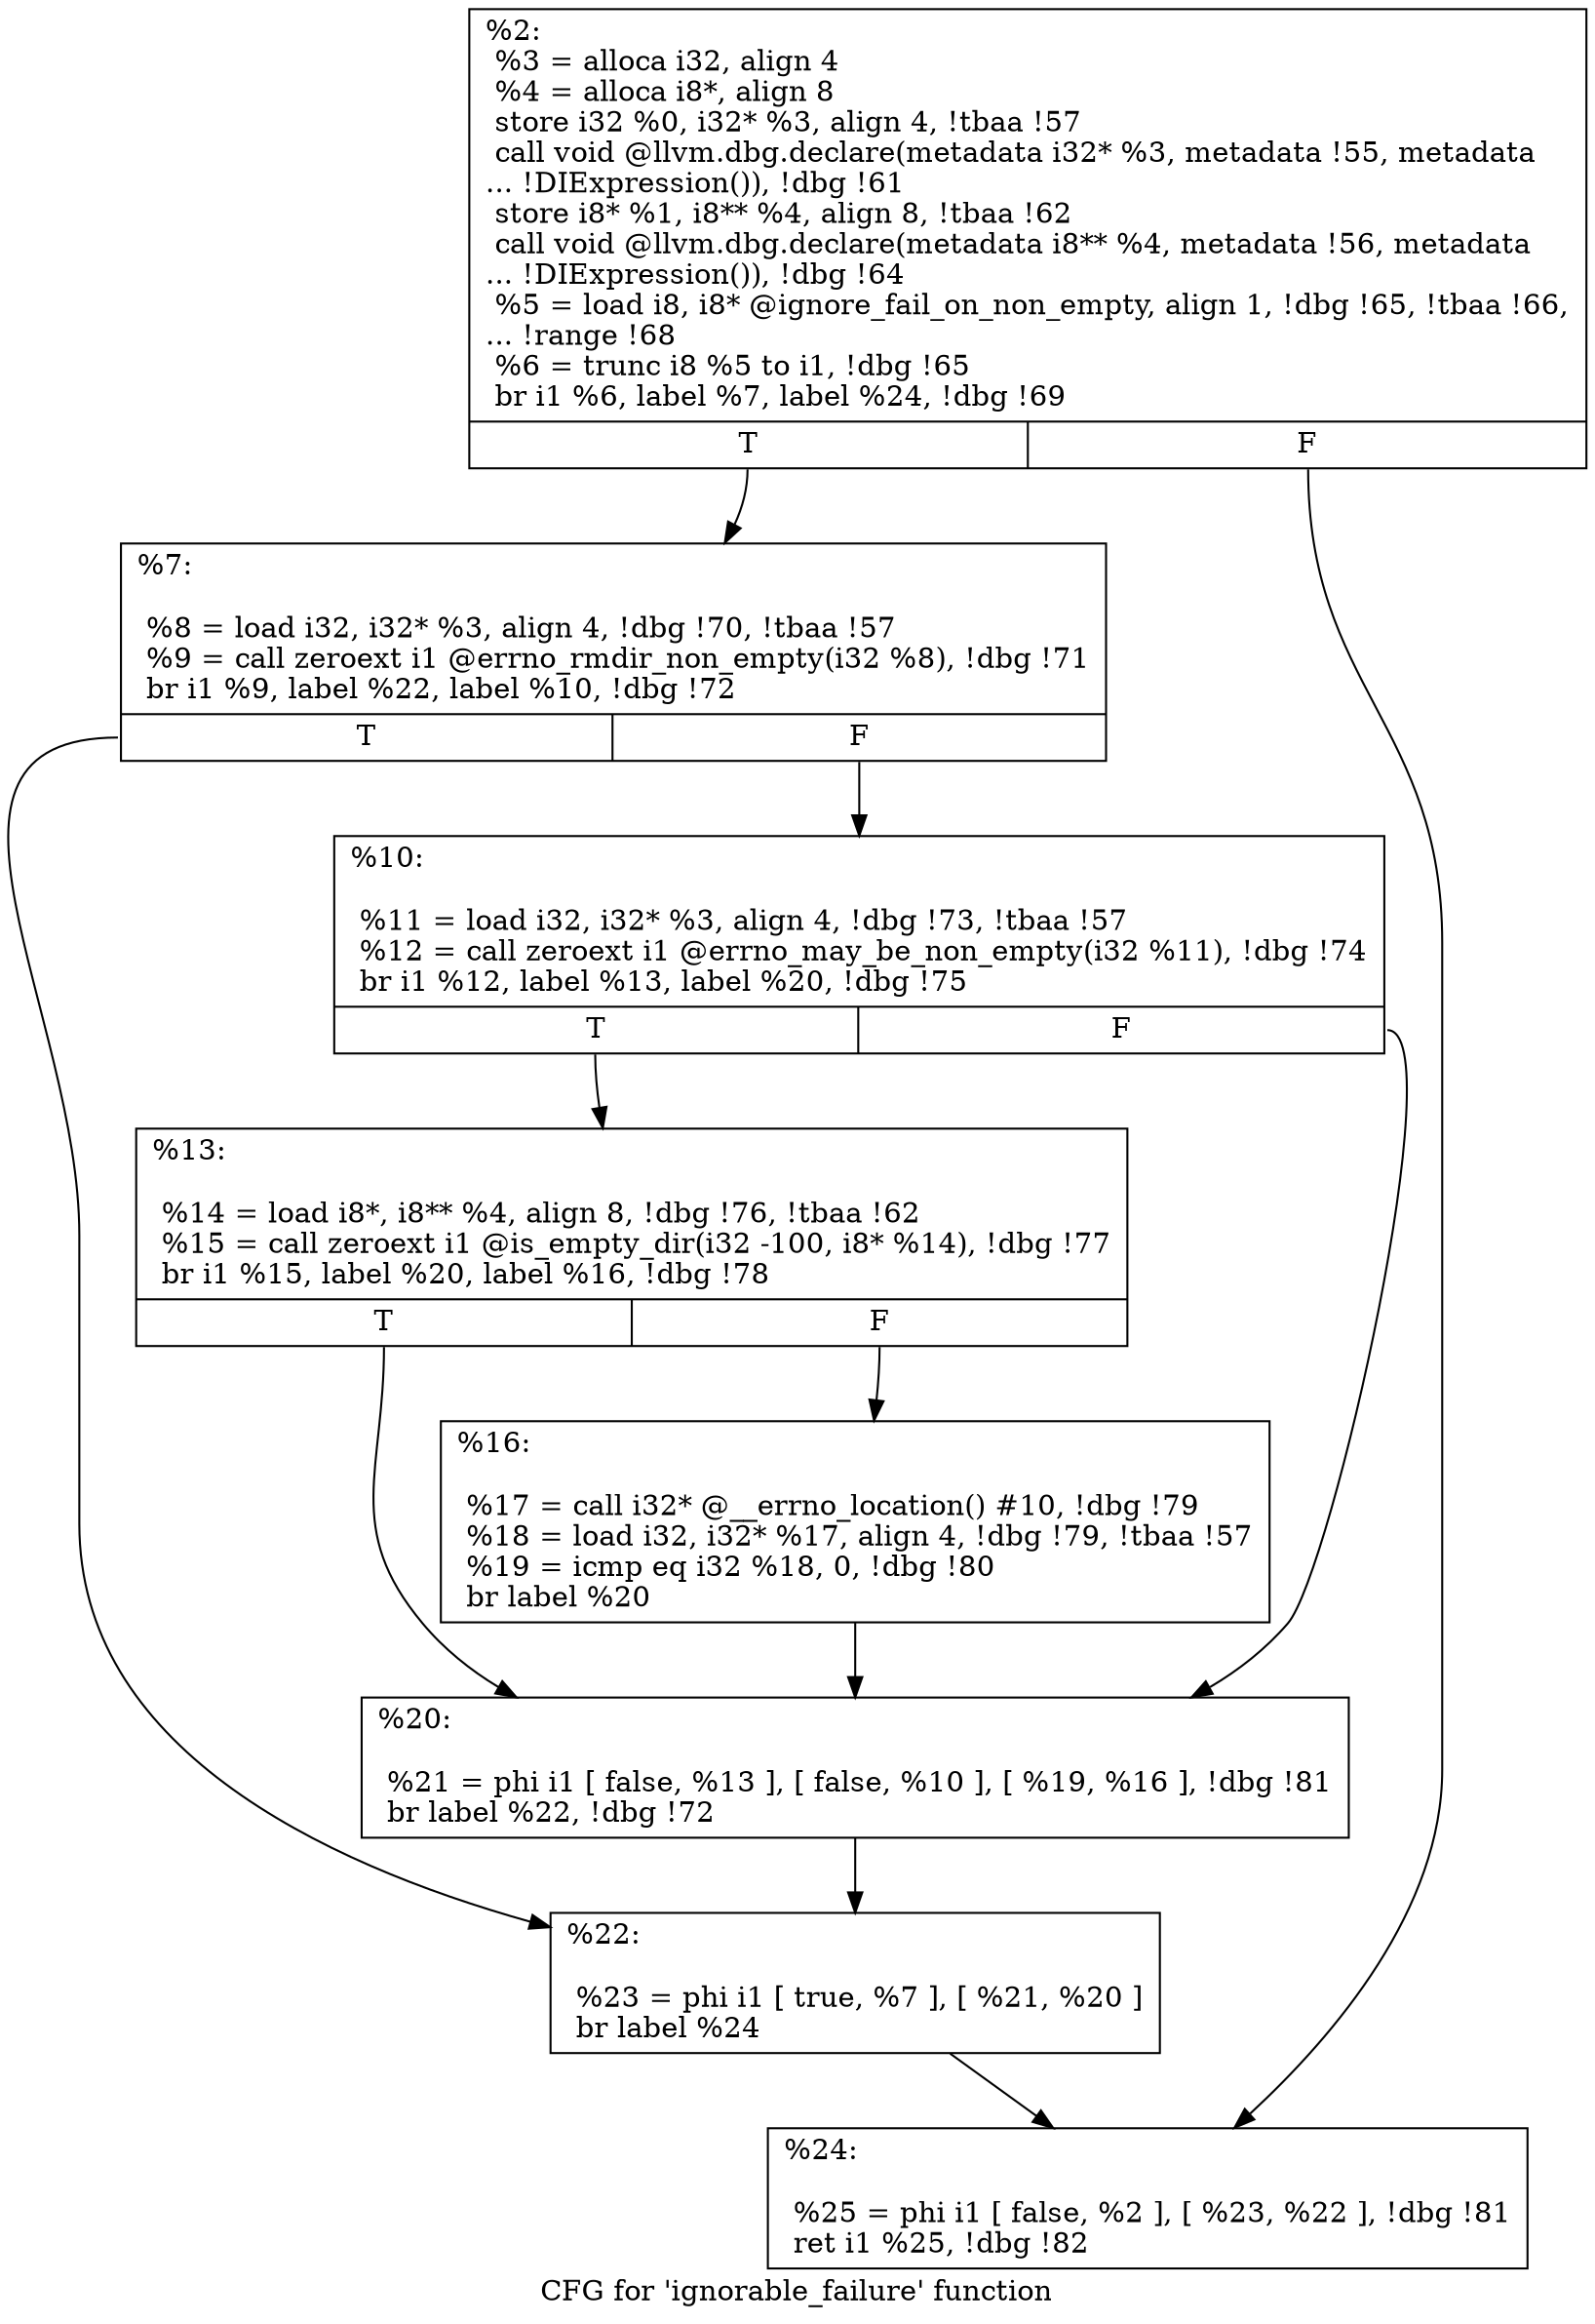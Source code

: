 digraph "CFG for 'ignorable_failure' function" {
	label="CFG for 'ignorable_failure' function";

	Node0x8a2d40 [shape=record,label="{%2:\l  %3 = alloca i32, align 4\l  %4 = alloca i8*, align 8\l  store i32 %0, i32* %3, align 4, !tbaa !57\l  call void @llvm.dbg.declare(metadata i32* %3, metadata !55, metadata\l... !DIExpression()), !dbg !61\l  store i8* %1, i8** %4, align 8, !tbaa !62\l  call void @llvm.dbg.declare(metadata i8** %4, metadata !56, metadata\l... !DIExpression()), !dbg !64\l  %5 = load i8, i8* @ignore_fail_on_non_empty, align 1, !dbg !65, !tbaa !66,\l... !range !68\l  %6 = trunc i8 %5 to i1, !dbg !65\l  br i1 %6, label %7, label %24, !dbg !69\l|{<s0>T|<s1>F}}"];
	Node0x8a2d40:s0 -> Node0x8a2d90;
	Node0x8a2d40:s1 -> Node0x8a2f70;
	Node0x8a2d90 [shape=record,label="{%7:\l\l  %8 = load i32, i32* %3, align 4, !dbg !70, !tbaa !57\l  %9 = call zeroext i1 @errno_rmdir_non_empty(i32 %8), !dbg !71\l  br i1 %9, label %22, label %10, !dbg !72\l|{<s0>T|<s1>F}}"];
	Node0x8a2d90:s0 -> Node0x8a2f20;
	Node0x8a2d90:s1 -> Node0x8a2de0;
	Node0x8a2de0 [shape=record,label="{%10:\l\l  %11 = load i32, i32* %3, align 4, !dbg !73, !tbaa !57\l  %12 = call zeroext i1 @errno_may_be_non_empty(i32 %11), !dbg !74\l  br i1 %12, label %13, label %20, !dbg !75\l|{<s0>T|<s1>F}}"];
	Node0x8a2de0:s0 -> Node0x8a2e30;
	Node0x8a2de0:s1 -> Node0x8a2ed0;
	Node0x8a2e30 [shape=record,label="{%13:\l\l  %14 = load i8*, i8** %4, align 8, !dbg !76, !tbaa !62\l  %15 = call zeroext i1 @is_empty_dir(i32 -100, i8* %14), !dbg !77\l  br i1 %15, label %20, label %16, !dbg !78\l|{<s0>T|<s1>F}}"];
	Node0x8a2e30:s0 -> Node0x8a2ed0;
	Node0x8a2e30:s1 -> Node0x8a2e80;
	Node0x8a2e80 [shape=record,label="{%16:\l\l  %17 = call i32* @__errno_location() #10, !dbg !79\l  %18 = load i32, i32* %17, align 4, !dbg !79, !tbaa !57\l  %19 = icmp eq i32 %18, 0, !dbg !80\l  br label %20\l}"];
	Node0x8a2e80 -> Node0x8a2ed0;
	Node0x8a2ed0 [shape=record,label="{%20:\l\l  %21 = phi i1 [ false, %13 ], [ false, %10 ], [ %19, %16 ], !dbg !81\l  br label %22, !dbg !72\l}"];
	Node0x8a2ed0 -> Node0x8a2f20;
	Node0x8a2f20 [shape=record,label="{%22:\l\l  %23 = phi i1 [ true, %7 ], [ %21, %20 ]\l  br label %24\l}"];
	Node0x8a2f20 -> Node0x8a2f70;
	Node0x8a2f70 [shape=record,label="{%24:\l\l  %25 = phi i1 [ false, %2 ], [ %23, %22 ], !dbg !81\l  ret i1 %25, !dbg !82\l}"];
}
